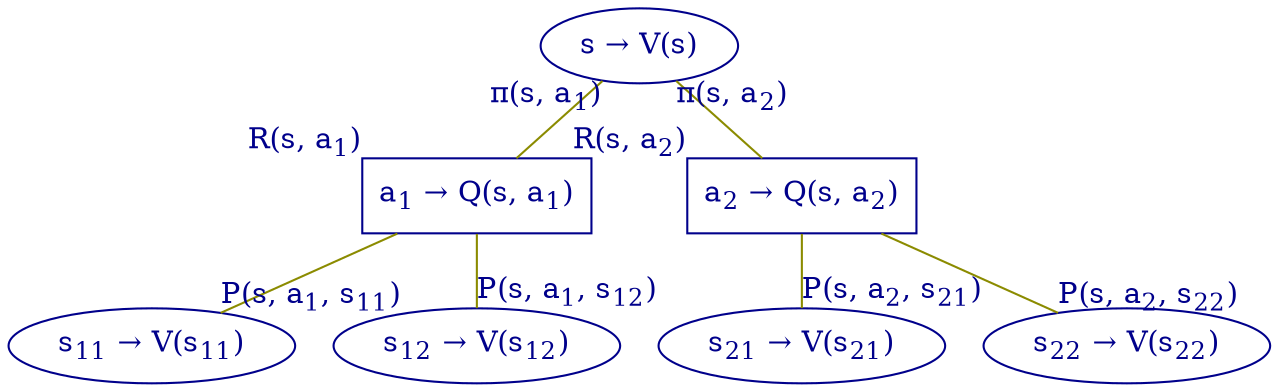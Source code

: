 /*
Run with the command: neato -n2 -Tpng -o mdp_bellman_policy_tree_vv.png mdp_bellman_policy_tree_vv.gv
*/

digraph mdp_bellman_policy_tree_vv
{
  S [pos="0,0", label=<s &#8594; V(s)>, shape=ellipse, xlp="0, -30", color=blue4, fontcolor=blue4]
  A1 [pos="-140,-120", label=<a<SUB>1</SUB> &#8594; Q(s, a<SUB>1</SUB>)>, shape=box, xlp="-140,-150", xlabel=<R(s, a<SUB>1</SUB>)>, color=blue4, fontcolor=blue4]
  A2 [pos="140,-120", label=<a<SUB>2</SUB> &#8594; Q(s, a<SUB>2</SUB>)>, shape=box, xlp="140,-150", xlabel=<R(s, a<SUB>2</SUB>)>, color=blue4, fontcolor=blue4]
  S11 [pos="-210,-240", label=<s<SUB>11</SUB> &#8594; V(s<SUB>11</SUB>)>, shape=ellipse, color=blue4, fontcolor=blue4]
  S12 [pos="-70, -240", label=<s<SUB>12</SUB> &#8594; V(s<SUB>12</SUB>)>, shape=ellipse, color=blue4, fontcolor=blue4]
  S21 [pos="70,-240", label=<s<SUB>21</SUB> &#8594; V(s<SUB>21</SUB>)>, shape=ellipse, color=blue4, fontcolor=blue4]
  S22 [pos="210, -240", label=<s<SUB>22</SUB> &#8594; V(s<SUB>22</SUB>)>, shape=ellipse, color=blue4, fontcolor=blue4]
  S->A1 [taillabel=<&#960;(s, a<SUB>1</SUB>)>, arrowhead=none, color=yellow4, fontcolor=blue4]
  S->A2 [taillabel=<&#960;(s, a<SUB>2</SUB>)>, arrowhead=none, color=yellow4, fontcolor=blue4]
  A1->S11 [headlabel=<P(s, a<SUB>1</SUB>, s<SUB>11</SUB>)>, arrowhead=none, color=yellow4, fontcolor=blue4]
  A1->S12 [headlabel=<P(s, a<SUB>1</SUB>, s<SUB>12</SUB>)>, arrowhead=none, color=yellow4, fontcolor=blue4]
  A2->S21 [headlabel=<P(s, a<SUB>2</SUB>, s<SUB>21</SUB>)>, arrowhead=none, color=yellow4, fontcolor=blue4]
  A2->S22 [headlabel=<P(s, a<SUB>2</SUB>, s<SUB>22</SUB>)>, arrowhead=none, color=yellow4, fontcolor=blue4]
}
